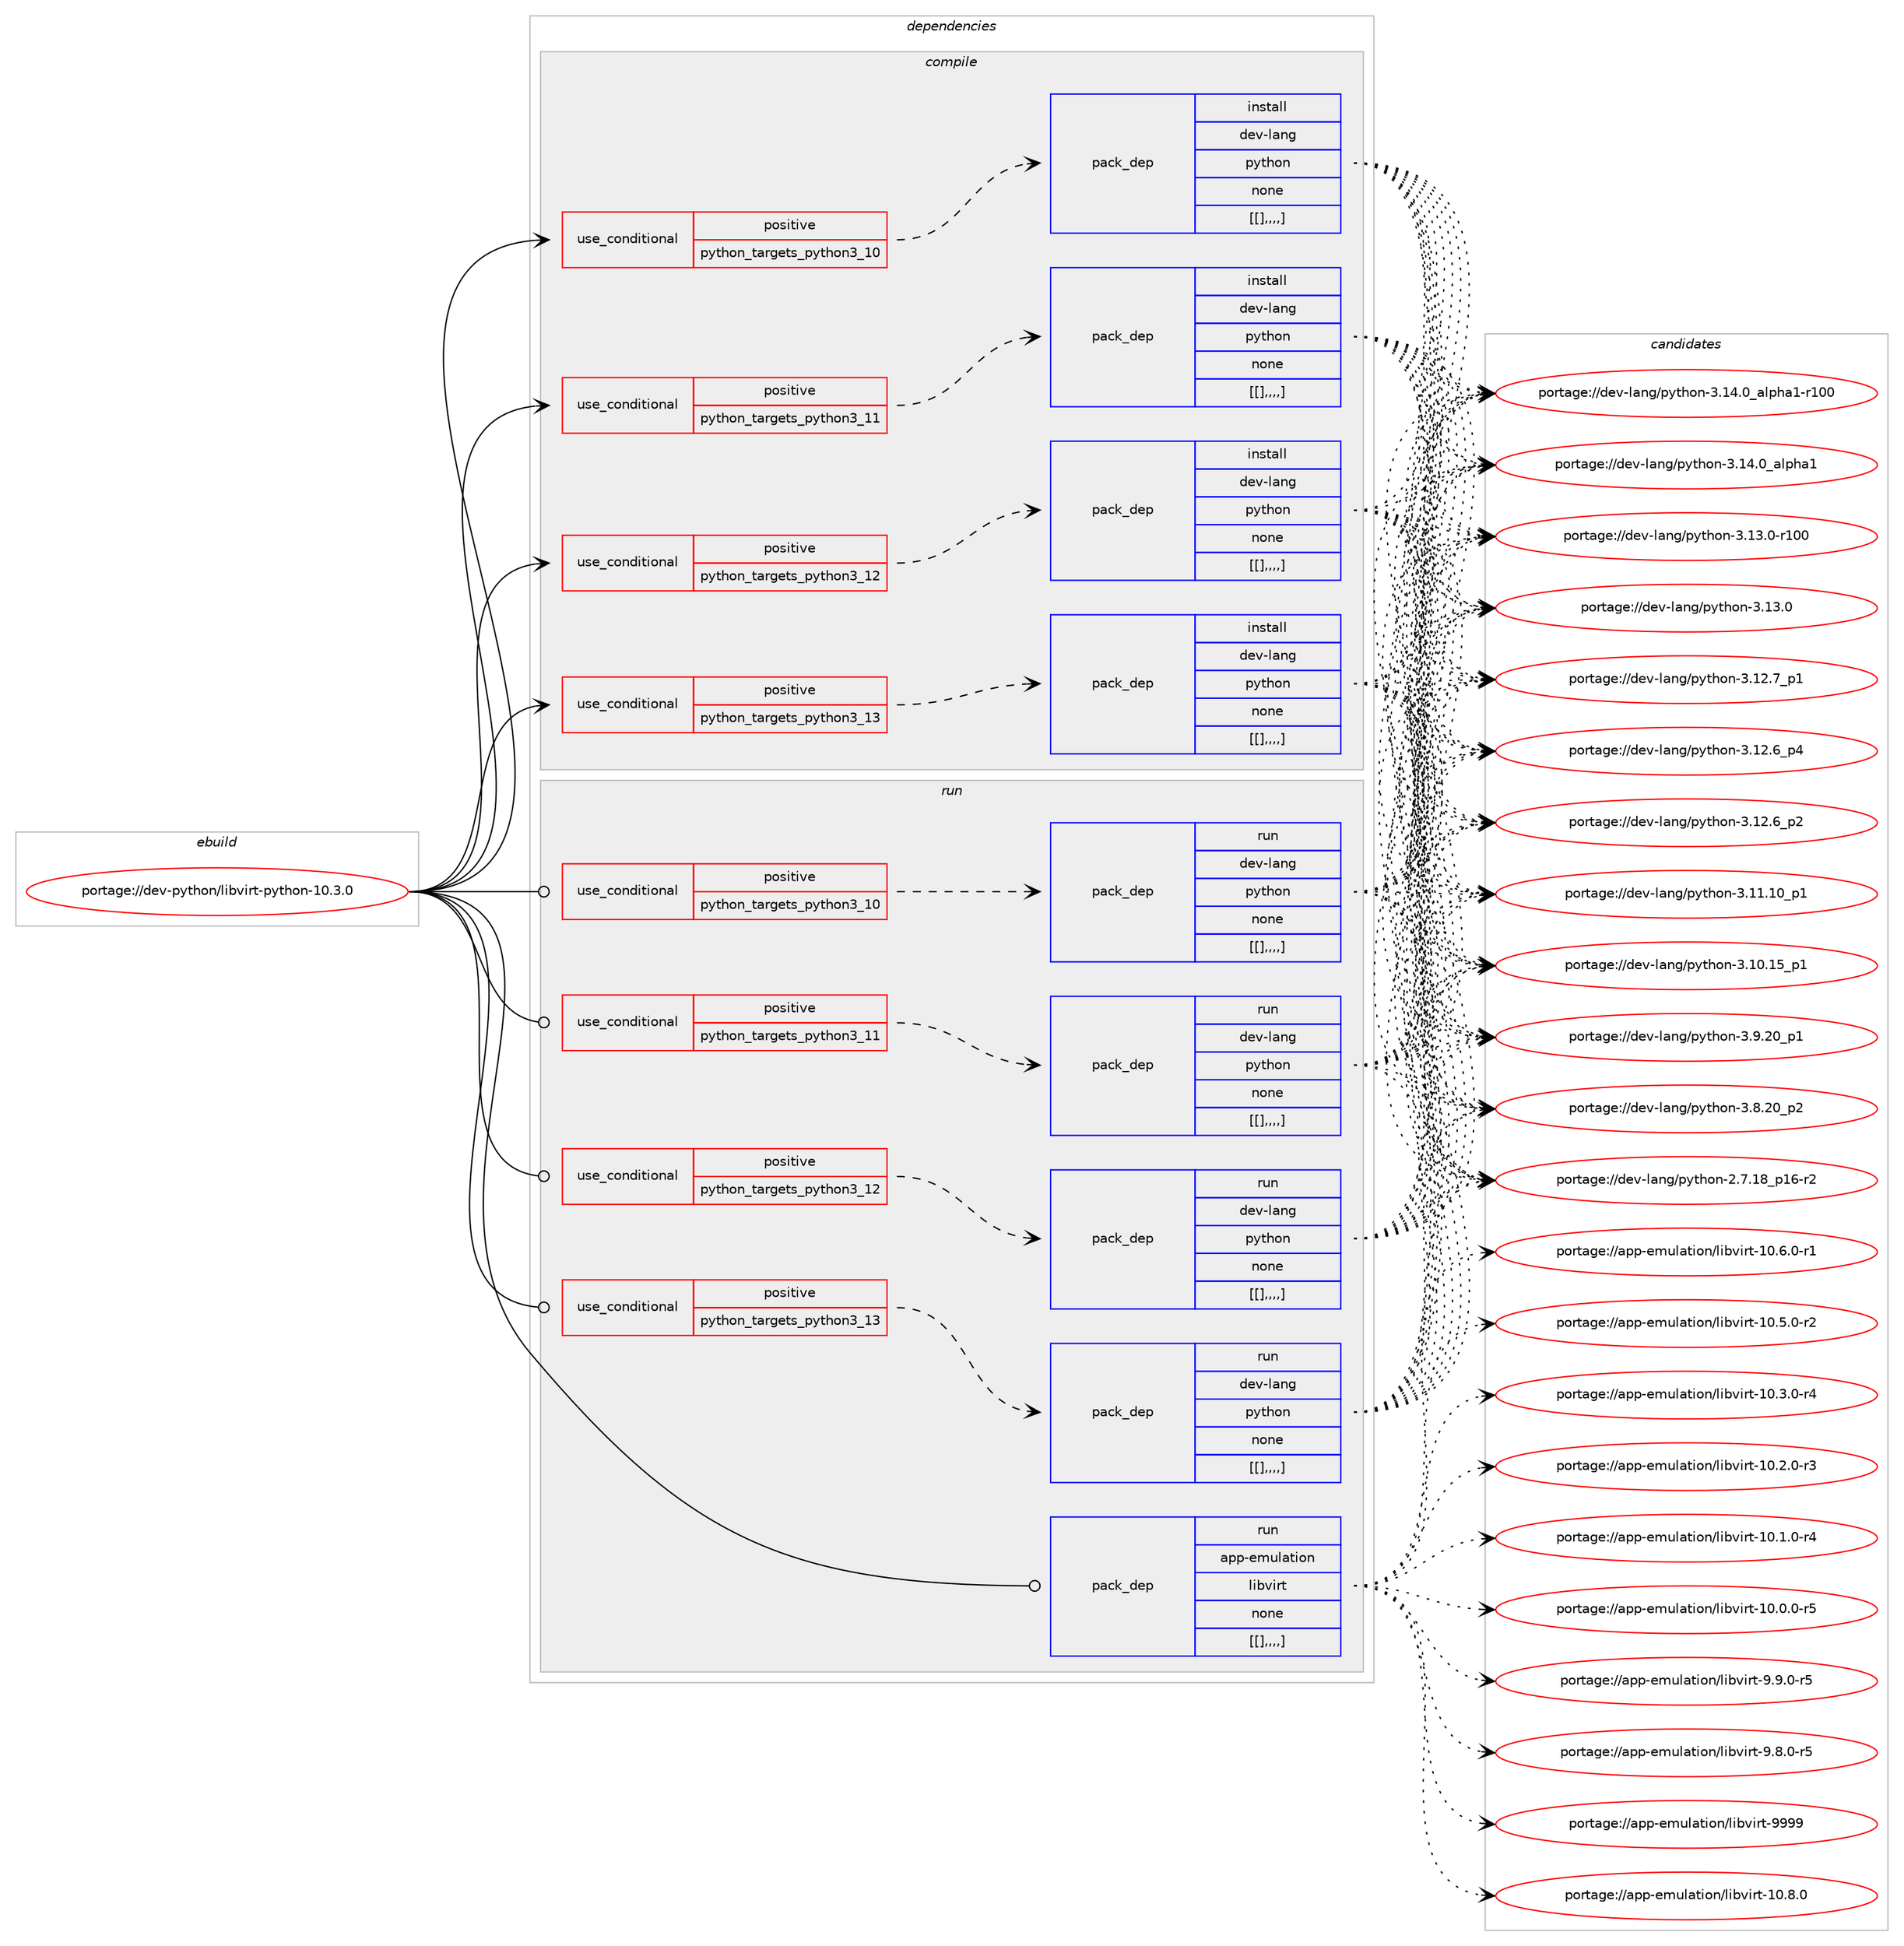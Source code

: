digraph prolog {

# *************
# Graph options
# *************

newrank=true;
concentrate=true;
compound=true;
graph [rankdir=LR,fontname=Helvetica,fontsize=10,ranksep=1.5];#, ranksep=2.5, nodesep=0.2];
edge  [arrowhead=vee];
node  [fontname=Helvetica,fontsize=10];

# **********
# The ebuild
# **********

subgraph cluster_leftcol {
color=gray;
label=<<i>ebuild</i>>;
id [label="portage://dev-python/libvirt-python-10.3.0", color=red, width=4, href="../dev-python/libvirt-python-10.3.0.svg"];
}

# ****************
# The dependencies
# ****************

subgraph cluster_midcol {
color=gray;
label=<<i>dependencies</i>>;
subgraph cluster_compile {
fillcolor="#eeeeee";
style=filled;
label=<<i>compile</i>>;
subgraph cond36573 {
dependency155737 [label=<<TABLE BORDER="0" CELLBORDER="1" CELLSPACING="0" CELLPADDING="4"><TR><TD ROWSPAN="3" CELLPADDING="10">use_conditional</TD></TR><TR><TD>positive</TD></TR><TR><TD>python_targets_python3_10</TD></TR></TABLE>>, shape=none, color=red];
subgraph pack117908 {
dependency155826 [label=<<TABLE BORDER="0" CELLBORDER="1" CELLSPACING="0" CELLPADDING="4" WIDTH="220"><TR><TD ROWSPAN="6" CELLPADDING="30">pack_dep</TD></TR><TR><TD WIDTH="110">install</TD></TR><TR><TD>dev-lang</TD></TR><TR><TD>python</TD></TR><TR><TD>none</TD></TR><TR><TD>[[],,,,]</TD></TR></TABLE>>, shape=none, color=blue];
}
dependency155737:e -> dependency155826:w [weight=20,style="dashed",arrowhead="vee"];
}
id:e -> dependency155737:w [weight=20,style="solid",arrowhead="vee"];
subgraph cond36614 {
dependency155886 [label=<<TABLE BORDER="0" CELLBORDER="1" CELLSPACING="0" CELLPADDING="4"><TR><TD ROWSPAN="3" CELLPADDING="10">use_conditional</TD></TR><TR><TD>positive</TD></TR><TR><TD>python_targets_python3_11</TD></TR></TABLE>>, shape=none, color=red];
subgraph pack117944 {
dependency155889 [label=<<TABLE BORDER="0" CELLBORDER="1" CELLSPACING="0" CELLPADDING="4" WIDTH="220"><TR><TD ROWSPAN="6" CELLPADDING="30">pack_dep</TD></TR><TR><TD WIDTH="110">install</TD></TR><TR><TD>dev-lang</TD></TR><TR><TD>python</TD></TR><TR><TD>none</TD></TR><TR><TD>[[],,,,]</TD></TR></TABLE>>, shape=none, color=blue];
}
dependency155886:e -> dependency155889:w [weight=20,style="dashed",arrowhead="vee"];
}
id:e -> dependency155886:w [weight=20,style="solid",arrowhead="vee"];
subgraph cond36638 {
dependency155916 [label=<<TABLE BORDER="0" CELLBORDER="1" CELLSPACING="0" CELLPADDING="4"><TR><TD ROWSPAN="3" CELLPADDING="10">use_conditional</TD></TR><TR><TD>positive</TD></TR><TR><TD>python_targets_python3_12</TD></TR></TABLE>>, shape=none, color=red];
subgraph pack117955 {
dependency155919 [label=<<TABLE BORDER="0" CELLBORDER="1" CELLSPACING="0" CELLPADDING="4" WIDTH="220"><TR><TD ROWSPAN="6" CELLPADDING="30">pack_dep</TD></TR><TR><TD WIDTH="110">install</TD></TR><TR><TD>dev-lang</TD></TR><TR><TD>python</TD></TR><TR><TD>none</TD></TR><TR><TD>[[],,,,]</TD></TR></TABLE>>, shape=none, color=blue];
}
dependency155916:e -> dependency155919:w [weight=20,style="dashed",arrowhead="vee"];
}
id:e -> dependency155916:w [weight=20,style="solid",arrowhead="vee"];
subgraph cond36657 {
dependency155958 [label=<<TABLE BORDER="0" CELLBORDER="1" CELLSPACING="0" CELLPADDING="4"><TR><TD ROWSPAN="3" CELLPADDING="10">use_conditional</TD></TR><TR><TD>positive</TD></TR><TR><TD>python_targets_python3_13</TD></TR></TABLE>>, shape=none, color=red];
subgraph pack117982 {
dependency155959 [label=<<TABLE BORDER="0" CELLBORDER="1" CELLSPACING="0" CELLPADDING="4" WIDTH="220"><TR><TD ROWSPAN="6" CELLPADDING="30">pack_dep</TD></TR><TR><TD WIDTH="110">install</TD></TR><TR><TD>dev-lang</TD></TR><TR><TD>python</TD></TR><TR><TD>none</TD></TR><TR><TD>[[],,,,]</TD></TR></TABLE>>, shape=none, color=blue];
}
dependency155958:e -> dependency155959:w [weight=20,style="dashed",arrowhead="vee"];
}
id:e -> dependency155958:w [weight=20,style="solid",arrowhead="vee"];
}
subgraph cluster_compileandrun {
fillcolor="#eeeeee";
style=filled;
label=<<i>compile and run</i>>;
}
subgraph cluster_run {
fillcolor="#eeeeee";
style=filled;
label=<<i>run</i>>;
subgraph cond36667 {
dependency155980 [label=<<TABLE BORDER="0" CELLBORDER="1" CELLSPACING="0" CELLPADDING="4"><TR><TD ROWSPAN="3" CELLPADDING="10">use_conditional</TD></TR><TR><TD>positive</TD></TR><TR><TD>python_targets_python3_10</TD></TR></TABLE>>, shape=none, color=red];
subgraph pack117997 {
dependency156021 [label=<<TABLE BORDER="0" CELLBORDER="1" CELLSPACING="0" CELLPADDING="4" WIDTH="220"><TR><TD ROWSPAN="6" CELLPADDING="30">pack_dep</TD></TR><TR><TD WIDTH="110">run</TD></TR><TR><TD>dev-lang</TD></TR><TR><TD>python</TD></TR><TR><TD>none</TD></TR><TR><TD>[[],,,,]</TD></TR></TABLE>>, shape=none, color=blue];
}
dependency155980:e -> dependency156021:w [weight=20,style="dashed",arrowhead="vee"];
}
id:e -> dependency155980:w [weight=20,style="solid",arrowhead="odot"];
subgraph cond36702 {
dependency156073 [label=<<TABLE BORDER="0" CELLBORDER="1" CELLSPACING="0" CELLPADDING="4"><TR><TD ROWSPAN="3" CELLPADDING="10">use_conditional</TD></TR><TR><TD>positive</TD></TR><TR><TD>python_targets_python3_11</TD></TR></TABLE>>, shape=none, color=red];
subgraph pack118086 {
dependency156158 [label=<<TABLE BORDER="0" CELLBORDER="1" CELLSPACING="0" CELLPADDING="4" WIDTH="220"><TR><TD ROWSPAN="6" CELLPADDING="30">pack_dep</TD></TR><TR><TD WIDTH="110">run</TD></TR><TR><TD>dev-lang</TD></TR><TR><TD>python</TD></TR><TR><TD>none</TD></TR><TR><TD>[[],,,,]</TD></TR></TABLE>>, shape=none, color=blue];
}
dependency156073:e -> dependency156158:w [weight=20,style="dashed",arrowhead="vee"];
}
id:e -> dependency156073:w [weight=20,style="solid",arrowhead="odot"];
subgraph cond36773 {
dependency156232 [label=<<TABLE BORDER="0" CELLBORDER="1" CELLSPACING="0" CELLPADDING="4"><TR><TD ROWSPAN="3" CELLPADDING="10">use_conditional</TD></TR><TR><TD>positive</TD></TR><TR><TD>python_targets_python3_12</TD></TR></TABLE>>, shape=none, color=red];
subgraph pack118132 {
dependency156290 [label=<<TABLE BORDER="0" CELLBORDER="1" CELLSPACING="0" CELLPADDING="4" WIDTH="220"><TR><TD ROWSPAN="6" CELLPADDING="30">pack_dep</TD></TR><TR><TD WIDTH="110">run</TD></TR><TR><TD>dev-lang</TD></TR><TR><TD>python</TD></TR><TR><TD>none</TD></TR><TR><TD>[[],,,,]</TD></TR></TABLE>>, shape=none, color=blue];
}
dependency156232:e -> dependency156290:w [weight=20,style="dashed",arrowhead="vee"];
}
id:e -> dependency156232:w [weight=20,style="solid",arrowhead="odot"];
subgraph cond36809 {
dependency156314 [label=<<TABLE BORDER="0" CELLBORDER="1" CELLSPACING="0" CELLPADDING="4"><TR><TD ROWSPAN="3" CELLPADDING="10">use_conditional</TD></TR><TR><TD>positive</TD></TR><TR><TD>python_targets_python3_13</TD></TR></TABLE>>, shape=none, color=red];
subgraph pack118183 {
dependency156315 [label=<<TABLE BORDER="0" CELLBORDER="1" CELLSPACING="0" CELLPADDING="4" WIDTH="220"><TR><TD ROWSPAN="6" CELLPADDING="30">pack_dep</TD></TR><TR><TD WIDTH="110">run</TD></TR><TR><TD>dev-lang</TD></TR><TR><TD>python</TD></TR><TR><TD>none</TD></TR><TR><TD>[[],,,,]</TD></TR></TABLE>>, shape=none, color=blue];
}
dependency156314:e -> dependency156315:w [weight=20,style="dashed",arrowhead="vee"];
}
id:e -> dependency156314:w [weight=20,style="solid",arrowhead="odot"];
subgraph pack118188 {
dependency156320 [label=<<TABLE BORDER="0" CELLBORDER="1" CELLSPACING="0" CELLPADDING="4" WIDTH="220"><TR><TD ROWSPAN="6" CELLPADDING="30">pack_dep</TD></TR><TR><TD WIDTH="110">run</TD></TR><TR><TD>app-emulation</TD></TR><TR><TD>libvirt</TD></TR><TR><TD>none</TD></TR><TR><TD>[[],,,,]</TD></TR></TABLE>>, shape=none, color=blue];
}
id:e -> dependency156320:w [weight=20,style="solid",arrowhead="odot"];
}
}

# **************
# The candidates
# **************

subgraph cluster_choices {
rank=same;
color=gray;
label=<<i>candidates</i>>;

subgraph choice118009 {
color=black;
nodesep=1;
choice100101118451089711010347112121116104111110455146495246489597108112104974945114494848 [label="portage://dev-lang/python-3.14.0_alpha1-r100", color=red, width=4,href="../dev-lang/python-3.14.0_alpha1-r100.svg"];
choice1001011184510897110103471121211161041111104551464952464895971081121049749 [label="portage://dev-lang/python-3.14.0_alpha1", color=red, width=4,href="../dev-lang/python-3.14.0_alpha1.svg"];
choice1001011184510897110103471121211161041111104551464951464845114494848 [label="portage://dev-lang/python-3.13.0-r100", color=red, width=4,href="../dev-lang/python-3.13.0-r100.svg"];
choice10010111845108971101034711212111610411111045514649514648 [label="portage://dev-lang/python-3.13.0", color=red, width=4,href="../dev-lang/python-3.13.0.svg"];
choice100101118451089711010347112121116104111110455146495046559511249 [label="portage://dev-lang/python-3.12.7_p1", color=red, width=4,href="../dev-lang/python-3.12.7_p1.svg"];
choice100101118451089711010347112121116104111110455146495046549511252 [label="portage://dev-lang/python-3.12.6_p4", color=red, width=4,href="../dev-lang/python-3.12.6_p4.svg"];
choice100101118451089711010347112121116104111110455146495046549511250 [label="portage://dev-lang/python-3.12.6_p2", color=red, width=4,href="../dev-lang/python-3.12.6_p2.svg"];
choice10010111845108971101034711212111610411111045514649494649489511249 [label="portage://dev-lang/python-3.11.10_p1", color=red, width=4,href="../dev-lang/python-3.11.10_p1.svg"];
choice10010111845108971101034711212111610411111045514649484649539511249 [label="portage://dev-lang/python-3.10.15_p1", color=red, width=4,href="../dev-lang/python-3.10.15_p1.svg"];
choice100101118451089711010347112121116104111110455146574650489511249 [label="portage://dev-lang/python-3.9.20_p1", color=red, width=4,href="../dev-lang/python-3.9.20_p1.svg"];
choice100101118451089711010347112121116104111110455146564650489511250 [label="portage://dev-lang/python-3.8.20_p2", color=red, width=4,href="../dev-lang/python-3.8.20_p2.svg"];
choice100101118451089711010347112121116104111110455046554649569511249544511450 [label="portage://dev-lang/python-2.7.18_p16-r2", color=red, width=4,href="../dev-lang/python-2.7.18_p16-r2.svg"];
dependency155826:e -> choice100101118451089711010347112121116104111110455146495246489597108112104974945114494848:w [style=dotted,weight="100"];
dependency155826:e -> choice1001011184510897110103471121211161041111104551464952464895971081121049749:w [style=dotted,weight="100"];
dependency155826:e -> choice1001011184510897110103471121211161041111104551464951464845114494848:w [style=dotted,weight="100"];
dependency155826:e -> choice10010111845108971101034711212111610411111045514649514648:w [style=dotted,weight="100"];
dependency155826:e -> choice100101118451089711010347112121116104111110455146495046559511249:w [style=dotted,weight="100"];
dependency155826:e -> choice100101118451089711010347112121116104111110455146495046549511252:w [style=dotted,weight="100"];
dependency155826:e -> choice100101118451089711010347112121116104111110455146495046549511250:w [style=dotted,weight="100"];
dependency155826:e -> choice10010111845108971101034711212111610411111045514649494649489511249:w [style=dotted,weight="100"];
dependency155826:e -> choice10010111845108971101034711212111610411111045514649484649539511249:w [style=dotted,weight="100"];
dependency155826:e -> choice100101118451089711010347112121116104111110455146574650489511249:w [style=dotted,weight="100"];
dependency155826:e -> choice100101118451089711010347112121116104111110455146564650489511250:w [style=dotted,weight="100"];
dependency155826:e -> choice100101118451089711010347112121116104111110455046554649569511249544511450:w [style=dotted,weight="100"];
}
subgraph choice118034 {
color=black;
nodesep=1;
choice100101118451089711010347112121116104111110455146495246489597108112104974945114494848 [label="portage://dev-lang/python-3.14.0_alpha1-r100", color=red, width=4,href="../dev-lang/python-3.14.0_alpha1-r100.svg"];
choice1001011184510897110103471121211161041111104551464952464895971081121049749 [label="portage://dev-lang/python-3.14.0_alpha1", color=red, width=4,href="../dev-lang/python-3.14.0_alpha1.svg"];
choice1001011184510897110103471121211161041111104551464951464845114494848 [label="portage://dev-lang/python-3.13.0-r100", color=red, width=4,href="../dev-lang/python-3.13.0-r100.svg"];
choice10010111845108971101034711212111610411111045514649514648 [label="portage://dev-lang/python-3.13.0", color=red, width=4,href="../dev-lang/python-3.13.0.svg"];
choice100101118451089711010347112121116104111110455146495046559511249 [label="portage://dev-lang/python-3.12.7_p1", color=red, width=4,href="../dev-lang/python-3.12.7_p1.svg"];
choice100101118451089711010347112121116104111110455146495046549511252 [label="portage://dev-lang/python-3.12.6_p4", color=red, width=4,href="../dev-lang/python-3.12.6_p4.svg"];
choice100101118451089711010347112121116104111110455146495046549511250 [label="portage://dev-lang/python-3.12.6_p2", color=red, width=4,href="../dev-lang/python-3.12.6_p2.svg"];
choice10010111845108971101034711212111610411111045514649494649489511249 [label="portage://dev-lang/python-3.11.10_p1", color=red, width=4,href="../dev-lang/python-3.11.10_p1.svg"];
choice10010111845108971101034711212111610411111045514649484649539511249 [label="portage://dev-lang/python-3.10.15_p1", color=red, width=4,href="../dev-lang/python-3.10.15_p1.svg"];
choice100101118451089711010347112121116104111110455146574650489511249 [label="portage://dev-lang/python-3.9.20_p1", color=red, width=4,href="../dev-lang/python-3.9.20_p1.svg"];
choice100101118451089711010347112121116104111110455146564650489511250 [label="portage://dev-lang/python-3.8.20_p2", color=red, width=4,href="../dev-lang/python-3.8.20_p2.svg"];
choice100101118451089711010347112121116104111110455046554649569511249544511450 [label="portage://dev-lang/python-2.7.18_p16-r2", color=red, width=4,href="../dev-lang/python-2.7.18_p16-r2.svg"];
dependency155889:e -> choice100101118451089711010347112121116104111110455146495246489597108112104974945114494848:w [style=dotted,weight="100"];
dependency155889:e -> choice1001011184510897110103471121211161041111104551464952464895971081121049749:w [style=dotted,weight="100"];
dependency155889:e -> choice1001011184510897110103471121211161041111104551464951464845114494848:w [style=dotted,weight="100"];
dependency155889:e -> choice10010111845108971101034711212111610411111045514649514648:w [style=dotted,weight="100"];
dependency155889:e -> choice100101118451089711010347112121116104111110455146495046559511249:w [style=dotted,weight="100"];
dependency155889:e -> choice100101118451089711010347112121116104111110455146495046549511252:w [style=dotted,weight="100"];
dependency155889:e -> choice100101118451089711010347112121116104111110455146495046549511250:w [style=dotted,weight="100"];
dependency155889:e -> choice10010111845108971101034711212111610411111045514649494649489511249:w [style=dotted,weight="100"];
dependency155889:e -> choice10010111845108971101034711212111610411111045514649484649539511249:w [style=dotted,weight="100"];
dependency155889:e -> choice100101118451089711010347112121116104111110455146574650489511249:w [style=dotted,weight="100"];
dependency155889:e -> choice100101118451089711010347112121116104111110455146564650489511250:w [style=dotted,weight="100"];
dependency155889:e -> choice100101118451089711010347112121116104111110455046554649569511249544511450:w [style=dotted,weight="100"];
}
subgraph choice118057 {
color=black;
nodesep=1;
choice100101118451089711010347112121116104111110455146495246489597108112104974945114494848 [label="portage://dev-lang/python-3.14.0_alpha1-r100", color=red, width=4,href="../dev-lang/python-3.14.0_alpha1-r100.svg"];
choice1001011184510897110103471121211161041111104551464952464895971081121049749 [label="portage://dev-lang/python-3.14.0_alpha1", color=red, width=4,href="../dev-lang/python-3.14.0_alpha1.svg"];
choice1001011184510897110103471121211161041111104551464951464845114494848 [label="portage://dev-lang/python-3.13.0-r100", color=red, width=4,href="../dev-lang/python-3.13.0-r100.svg"];
choice10010111845108971101034711212111610411111045514649514648 [label="portage://dev-lang/python-3.13.0", color=red, width=4,href="../dev-lang/python-3.13.0.svg"];
choice100101118451089711010347112121116104111110455146495046559511249 [label="portage://dev-lang/python-3.12.7_p1", color=red, width=4,href="../dev-lang/python-3.12.7_p1.svg"];
choice100101118451089711010347112121116104111110455146495046549511252 [label="portage://dev-lang/python-3.12.6_p4", color=red, width=4,href="../dev-lang/python-3.12.6_p4.svg"];
choice100101118451089711010347112121116104111110455146495046549511250 [label="portage://dev-lang/python-3.12.6_p2", color=red, width=4,href="../dev-lang/python-3.12.6_p2.svg"];
choice10010111845108971101034711212111610411111045514649494649489511249 [label="portage://dev-lang/python-3.11.10_p1", color=red, width=4,href="../dev-lang/python-3.11.10_p1.svg"];
choice10010111845108971101034711212111610411111045514649484649539511249 [label="portage://dev-lang/python-3.10.15_p1", color=red, width=4,href="../dev-lang/python-3.10.15_p1.svg"];
choice100101118451089711010347112121116104111110455146574650489511249 [label="portage://dev-lang/python-3.9.20_p1", color=red, width=4,href="../dev-lang/python-3.9.20_p1.svg"];
choice100101118451089711010347112121116104111110455146564650489511250 [label="portage://dev-lang/python-3.8.20_p2", color=red, width=4,href="../dev-lang/python-3.8.20_p2.svg"];
choice100101118451089711010347112121116104111110455046554649569511249544511450 [label="portage://dev-lang/python-2.7.18_p16-r2", color=red, width=4,href="../dev-lang/python-2.7.18_p16-r2.svg"];
dependency155919:e -> choice100101118451089711010347112121116104111110455146495246489597108112104974945114494848:w [style=dotted,weight="100"];
dependency155919:e -> choice1001011184510897110103471121211161041111104551464952464895971081121049749:w [style=dotted,weight="100"];
dependency155919:e -> choice1001011184510897110103471121211161041111104551464951464845114494848:w [style=dotted,weight="100"];
dependency155919:e -> choice10010111845108971101034711212111610411111045514649514648:w [style=dotted,weight="100"];
dependency155919:e -> choice100101118451089711010347112121116104111110455146495046559511249:w [style=dotted,weight="100"];
dependency155919:e -> choice100101118451089711010347112121116104111110455146495046549511252:w [style=dotted,weight="100"];
dependency155919:e -> choice100101118451089711010347112121116104111110455146495046549511250:w [style=dotted,weight="100"];
dependency155919:e -> choice10010111845108971101034711212111610411111045514649494649489511249:w [style=dotted,weight="100"];
dependency155919:e -> choice10010111845108971101034711212111610411111045514649484649539511249:w [style=dotted,weight="100"];
dependency155919:e -> choice100101118451089711010347112121116104111110455146574650489511249:w [style=dotted,weight="100"];
dependency155919:e -> choice100101118451089711010347112121116104111110455146564650489511250:w [style=dotted,weight="100"];
dependency155919:e -> choice100101118451089711010347112121116104111110455046554649569511249544511450:w [style=dotted,weight="100"];
}
subgraph choice118104 {
color=black;
nodesep=1;
choice100101118451089711010347112121116104111110455146495246489597108112104974945114494848 [label="portage://dev-lang/python-3.14.0_alpha1-r100", color=red, width=4,href="../dev-lang/python-3.14.0_alpha1-r100.svg"];
choice1001011184510897110103471121211161041111104551464952464895971081121049749 [label="portage://dev-lang/python-3.14.0_alpha1", color=red, width=4,href="../dev-lang/python-3.14.0_alpha1.svg"];
choice1001011184510897110103471121211161041111104551464951464845114494848 [label="portage://dev-lang/python-3.13.0-r100", color=red, width=4,href="../dev-lang/python-3.13.0-r100.svg"];
choice10010111845108971101034711212111610411111045514649514648 [label="portage://dev-lang/python-3.13.0", color=red, width=4,href="../dev-lang/python-3.13.0.svg"];
choice100101118451089711010347112121116104111110455146495046559511249 [label="portage://dev-lang/python-3.12.7_p1", color=red, width=4,href="../dev-lang/python-3.12.7_p1.svg"];
choice100101118451089711010347112121116104111110455146495046549511252 [label="portage://dev-lang/python-3.12.6_p4", color=red, width=4,href="../dev-lang/python-3.12.6_p4.svg"];
choice100101118451089711010347112121116104111110455146495046549511250 [label="portage://dev-lang/python-3.12.6_p2", color=red, width=4,href="../dev-lang/python-3.12.6_p2.svg"];
choice10010111845108971101034711212111610411111045514649494649489511249 [label="portage://dev-lang/python-3.11.10_p1", color=red, width=4,href="../dev-lang/python-3.11.10_p1.svg"];
choice10010111845108971101034711212111610411111045514649484649539511249 [label="portage://dev-lang/python-3.10.15_p1", color=red, width=4,href="../dev-lang/python-3.10.15_p1.svg"];
choice100101118451089711010347112121116104111110455146574650489511249 [label="portage://dev-lang/python-3.9.20_p1", color=red, width=4,href="../dev-lang/python-3.9.20_p1.svg"];
choice100101118451089711010347112121116104111110455146564650489511250 [label="portage://dev-lang/python-3.8.20_p2", color=red, width=4,href="../dev-lang/python-3.8.20_p2.svg"];
choice100101118451089711010347112121116104111110455046554649569511249544511450 [label="portage://dev-lang/python-2.7.18_p16-r2", color=red, width=4,href="../dev-lang/python-2.7.18_p16-r2.svg"];
dependency155959:e -> choice100101118451089711010347112121116104111110455146495246489597108112104974945114494848:w [style=dotted,weight="100"];
dependency155959:e -> choice1001011184510897110103471121211161041111104551464952464895971081121049749:w [style=dotted,weight="100"];
dependency155959:e -> choice1001011184510897110103471121211161041111104551464951464845114494848:w [style=dotted,weight="100"];
dependency155959:e -> choice10010111845108971101034711212111610411111045514649514648:w [style=dotted,weight="100"];
dependency155959:e -> choice100101118451089711010347112121116104111110455146495046559511249:w [style=dotted,weight="100"];
dependency155959:e -> choice100101118451089711010347112121116104111110455146495046549511252:w [style=dotted,weight="100"];
dependency155959:e -> choice100101118451089711010347112121116104111110455146495046549511250:w [style=dotted,weight="100"];
dependency155959:e -> choice10010111845108971101034711212111610411111045514649494649489511249:w [style=dotted,weight="100"];
dependency155959:e -> choice10010111845108971101034711212111610411111045514649484649539511249:w [style=dotted,weight="100"];
dependency155959:e -> choice100101118451089711010347112121116104111110455146574650489511249:w [style=dotted,weight="100"];
dependency155959:e -> choice100101118451089711010347112121116104111110455146564650489511250:w [style=dotted,weight="100"];
dependency155959:e -> choice100101118451089711010347112121116104111110455046554649569511249544511450:w [style=dotted,weight="100"];
}
subgraph choice118142 {
color=black;
nodesep=1;
choice100101118451089711010347112121116104111110455146495246489597108112104974945114494848 [label="portage://dev-lang/python-3.14.0_alpha1-r100", color=red, width=4,href="../dev-lang/python-3.14.0_alpha1-r100.svg"];
choice1001011184510897110103471121211161041111104551464952464895971081121049749 [label="portage://dev-lang/python-3.14.0_alpha1", color=red, width=4,href="../dev-lang/python-3.14.0_alpha1.svg"];
choice1001011184510897110103471121211161041111104551464951464845114494848 [label="portage://dev-lang/python-3.13.0-r100", color=red, width=4,href="../dev-lang/python-3.13.0-r100.svg"];
choice10010111845108971101034711212111610411111045514649514648 [label="portage://dev-lang/python-3.13.0", color=red, width=4,href="../dev-lang/python-3.13.0.svg"];
choice100101118451089711010347112121116104111110455146495046559511249 [label="portage://dev-lang/python-3.12.7_p1", color=red, width=4,href="../dev-lang/python-3.12.7_p1.svg"];
choice100101118451089711010347112121116104111110455146495046549511252 [label="portage://dev-lang/python-3.12.6_p4", color=red, width=4,href="../dev-lang/python-3.12.6_p4.svg"];
choice100101118451089711010347112121116104111110455146495046549511250 [label="portage://dev-lang/python-3.12.6_p2", color=red, width=4,href="../dev-lang/python-3.12.6_p2.svg"];
choice10010111845108971101034711212111610411111045514649494649489511249 [label="portage://dev-lang/python-3.11.10_p1", color=red, width=4,href="../dev-lang/python-3.11.10_p1.svg"];
choice10010111845108971101034711212111610411111045514649484649539511249 [label="portage://dev-lang/python-3.10.15_p1", color=red, width=4,href="../dev-lang/python-3.10.15_p1.svg"];
choice100101118451089711010347112121116104111110455146574650489511249 [label="portage://dev-lang/python-3.9.20_p1", color=red, width=4,href="../dev-lang/python-3.9.20_p1.svg"];
choice100101118451089711010347112121116104111110455146564650489511250 [label="portage://dev-lang/python-3.8.20_p2", color=red, width=4,href="../dev-lang/python-3.8.20_p2.svg"];
choice100101118451089711010347112121116104111110455046554649569511249544511450 [label="portage://dev-lang/python-2.7.18_p16-r2", color=red, width=4,href="../dev-lang/python-2.7.18_p16-r2.svg"];
dependency156021:e -> choice100101118451089711010347112121116104111110455146495246489597108112104974945114494848:w [style=dotted,weight="100"];
dependency156021:e -> choice1001011184510897110103471121211161041111104551464952464895971081121049749:w [style=dotted,weight="100"];
dependency156021:e -> choice1001011184510897110103471121211161041111104551464951464845114494848:w [style=dotted,weight="100"];
dependency156021:e -> choice10010111845108971101034711212111610411111045514649514648:w [style=dotted,weight="100"];
dependency156021:e -> choice100101118451089711010347112121116104111110455146495046559511249:w [style=dotted,weight="100"];
dependency156021:e -> choice100101118451089711010347112121116104111110455146495046549511252:w [style=dotted,weight="100"];
dependency156021:e -> choice100101118451089711010347112121116104111110455146495046549511250:w [style=dotted,weight="100"];
dependency156021:e -> choice10010111845108971101034711212111610411111045514649494649489511249:w [style=dotted,weight="100"];
dependency156021:e -> choice10010111845108971101034711212111610411111045514649484649539511249:w [style=dotted,weight="100"];
dependency156021:e -> choice100101118451089711010347112121116104111110455146574650489511249:w [style=dotted,weight="100"];
dependency156021:e -> choice100101118451089711010347112121116104111110455146564650489511250:w [style=dotted,weight="100"];
dependency156021:e -> choice100101118451089711010347112121116104111110455046554649569511249544511450:w [style=dotted,weight="100"];
}
subgraph choice118149 {
color=black;
nodesep=1;
choice100101118451089711010347112121116104111110455146495246489597108112104974945114494848 [label="portage://dev-lang/python-3.14.0_alpha1-r100", color=red, width=4,href="../dev-lang/python-3.14.0_alpha1-r100.svg"];
choice1001011184510897110103471121211161041111104551464952464895971081121049749 [label="portage://dev-lang/python-3.14.0_alpha1", color=red, width=4,href="../dev-lang/python-3.14.0_alpha1.svg"];
choice1001011184510897110103471121211161041111104551464951464845114494848 [label="portage://dev-lang/python-3.13.0-r100", color=red, width=4,href="../dev-lang/python-3.13.0-r100.svg"];
choice10010111845108971101034711212111610411111045514649514648 [label="portage://dev-lang/python-3.13.0", color=red, width=4,href="../dev-lang/python-3.13.0.svg"];
choice100101118451089711010347112121116104111110455146495046559511249 [label="portage://dev-lang/python-3.12.7_p1", color=red, width=4,href="../dev-lang/python-3.12.7_p1.svg"];
choice100101118451089711010347112121116104111110455146495046549511252 [label="portage://dev-lang/python-3.12.6_p4", color=red, width=4,href="../dev-lang/python-3.12.6_p4.svg"];
choice100101118451089711010347112121116104111110455146495046549511250 [label="portage://dev-lang/python-3.12.6_p2", color=red, width=4,href="../dev-lang/python-3.12.6_p2.svg"];
choice10010111845108971101034711212111610411111045514649494649489511249 [label="portage://dev-lang/python-3.11.10_p1", color=red, width=4,href="../dev-lang/python-3.11.10_p1.svg"];
choice10010111845108971101034711212111610411111045514649484649539511249 [label="portage://dev-lang/python-3.10.15_p1", color=red, width=4,href="../dev-lang/python-3.10.15_p1.svg"];
choice100101118451089711010347112121116104111110455146574650489511249 [label="portage://dev-lang/python-3.9.20_p1", color=red, width=4,href="../dev-lang/python-3.9.20_p1.svg"];
choice100101118451089711010347112121116104111110455146564650489511250 [label="portage://dev-lang/python-3.8.20_p2", color=red, width=4,href="../dev-lang/python-3.8.20_p2.svg"];
choice100101118451089711010347112121116104111110455046554649569511249544511450 [label="portage://dev-lang/python-2.7.18_p16-r2", color=red, width=4,href="../dev-lang/python-2.7.18_p16-r2.svg"];
dependency156158:e -> choice100101118451089711010347112121116104111110455146495246489597108112104974945114494848:w [style=dotted,weight="100"];
dependency156158:e -> choice1001011184510897110103471121211161041111104551464952464895971081121049749:w [style=dotted,weight="100"];
dependency156158:e -> choice1001011184510897110103471121211161041111104551464951464845114494848:w [style=dotted,weight="100"];
dependency156158:e -> choice10010111845108971101034711212111610411111045514649514648:w [style=dotted,weight="100"];
dependency156158:e -> choice100101118451089711010347112121116104111110455146495046559511249:w [style=dotted,weight="100"];
dependency156158:e -> choice100101118451089711010347112121116104111110455146495046549511252:w [style=dotted,weight="100"];
dependency156158:e -> choice100101118451089711010347112121116104111110455146495046549511250:w [style=dotted,weight="100"];
dependency156158:e -> choice10010111845108971101034711212111610411111045514649494649489511249:w [style=dotted,weight="100"];
dependency156158:e -> choice10010111845108971101034711212111610411111045514649484649539511249:w [style=dotted,weight="100"];
dependency156158:e -> choice100101118451089711010347112121116104111110455146574650489511249:w [style=dotted,weight="100"];
dependency156158:e -> choice100101118451089711010347112121116104111110455146564650489511250:w [style=dotted,weight="100"];
dependency156158:e -> choice100101118451089711010347112121116104111110455046554649569511249544511450:w [style=dotted,weight="100"];
}
subgraph choice118169 {
color=black;
nodesep=1;
choice100101118451089711010347112121116104111110455146495246489597108112104974945114494848 [label="portage://dev-lang/python-3.14.0_alpha1-r100", color=red, width=4,href="../dev-lang/python-3.14.0_alpha1-r100.svg"];
choice1001011184510897110103471121211161041111104551464952464895971081121049749 [label="portage://dev-lang/python-3.14.0_alpha1", color=red, width=4,href="../dev-lang/python-3.14.0_alpha1.svg"];
choice1001011184510897110103471121211161041111104551464951464845114494848 [label="portage://dev-lang/python-3.13.0-r100", color=red, width=4,href="../dev-lang/python-3.13.0-r100.svg"];
choice10010111845108971101034711212111610411111045514649514648 [label="portage://dev-lang/python-3.13.0", color=red, width=4,href="../dev-lang/python-3.13.0.svg"];
choice100101118451089711010347112121116104111110455146495046559511249 [label="portage://dev-lang/python-3.12.7_p1", color=red, width=4,href="../dev-lang/python-3.12.7_p1.svg"];
choice100101118451089711010347112121116104111110455146495046549511252 [label="portage://dev-lang/python-3.12.6_p4", color=red, width=4,href="../dev-lang/python-3.12.6_p4.svg"];
choice100101118451089711010347112121116104111110455146495046549511250 [label="portage://dev-lang/python-3.12.6_p2", color=red, width=4,href="../dev-lang/python-3.12.6_p2.svg"];
choice10010111845108971101034711212111610411111045514649494649489511249 [label="portage://dev-lang/python-3.11.10_p1", color=red, width=4,href="../dev-lang/python-3.11.10_p1.svg"];
choice10010111845108971101034711212111610411111045514649484649539511249 [label="portage://dev-lang/python-3.10.15_p1", color=red, width=4,href="../dev-lang/python-3.10.15_p1.svg"];
choice100101118451089711010347112121116104111110455146574650489511249 [label="portage://dev-lang/python-3.9.20_p1", color=red, width=4,href="../dev-lang/python-3.9.20_p1.svg"];
choice100101118451089711010347112121116104111110455146564650489511250 [label="portage://dev-lang/python-3.8.20_p2", color=red, width=4,href="../dev-lang/python-3.8.20_p2.svg"];
choice100101118451089711010347112121116104111110455046554649569511249544511450 [label="portage://dev-lang/python-2.7.18_p16-r2", color=red, width=4,href="../dev-lang/python-2.7.18_p16-r2.svg"];
dependency156290:e -> choice100101118451089711010347112121116104111110455146495246489597108112104974945114494848:w [style=dotted,weight="100"];
dependency156290:e -> choice1001011184510897110103471121211161041111104551464952464895971081121049749:w [style=dotted,weight="100"];
dependency156290:e -> choice1001011184510897110103471121211161041111104551464951464845114494848:w [style=dotted,weight="100"];
dependency156290:e -> choice10010111845108971101034711212111610411111045514649514648:w [style=dotted,weight="100"];
dependency156290:e -> choice100101118451089711010347112121116104111110455146495046559511249:w [style=dotted,weight="100"];
dependency156290:e -> choice100101118451089711010347112121116104111110455146495046549511252:w [style=dotted,weight="100"];
dependency156290:e -> choice100101118451089711010347112121116104111110455146495046549511250:w [style=dotted,weight="100"];
dependency156290:e -> choice10010111845108971101034711212111610411111045514649494649489511249:w [style=dotted,weight="100"];
dependency156290:e -> choice10010111845108971101034711212111610411111045514649484649539511249:w [style=dotted,weight="100"];
dependency156290:e -> choice100101118451089711010347112121116104111110455146574650489511249:w [style=dotted,weight="100"];
dependency156290:e -> choice100101118451089711010347112121116104111110455146564650489511250:w [style=dotted,weight="100"];
dependency156290:e -> choice100101118451089711010347112121116104111110455046554649569511249544511450:w [style=dotted,weight="100"];
}
subgraph choice118196 {
color=black;
nodesep=1;
choice100101118451089711010347112121116104111110455146495246489597108112104974945114494848 [label="portage://dev-lang/python-3.14.0_alpha1-r100", color=red, width=4,href="../dev-lang/python-3.14.0_alpha1-r100.svg"];
choice1001011184510897110103471121211161041111104551464952464895971081121049749 [label="portage://dev-lang/python-3.14.0_alpha1", color=red, width=4,href="../dev-lang/python-3.14.0_alpha1.svg"];
choice1001011184510897110103471121211161041111104551464951464845114494848 [label="portage://dev-lang/python-3.13.0-r100", color=red, width=4,href="../dev-lang/python-3.13.0-r100.svg"];
choice10010111845108971101034711212111610411111045514649514648 [label="portage://dev-lang/python-3.13.0", color=red, width=4,href="../dev-lang/python-3.13.0.svg"];
choice100101118451089711010347112121116104111110455146495046559511249 [label="portage://dev-lang/python-3.12.7_p1", color=red, width=4,href="../dev-lang/python-3.12.7_p1.svg"];
choice100101118451089711010347112121116104111110455146495046549511252 [label="portage://dev-lang/python-3.12.6_p4", color=red, width=4,href="../dev-lang/python-3.12.6_p4.svg"];
choice100101118451089711010347112121116104111110455146495046549511250 [label="portage://dev-lang/python-3.12.6_p2", color=red, width=4,href="../dev-lang/python-3.12.6_p2.svg"];
choice10010111845108971101034711212111610411111045514649494649489511249 [label="portage://dev-lang/python-3.11.10_p1", color=red, width=4,href="../dev-lang/python-3.11.10_p1.svg"];
choice10010111845108971101034711212111610411111045514649484649539511249 [label="portage://dev-lang/python-3.10.15_p1", color=red, width=4,href="../dev-lang/python-3.10.15_p1.svg"];
choice100101118451089711010347112121116104111110455146574650489511249 [label="portage://dev-lang/python-3.9.20_p1", color=red, width=4,href="../dev-lang/python-3.9.20_p1.svg"];
choice100101118451089711010347112121116104111110455146564650489511250 [label="portage://dev-lang/python-3.8.20_p2", color=red, width=4,href="../dev-lang/python-3.8.20_p2.svg"];
choice100101118451089711010347112121116104111110455046554649569511249544511450 [label="portage://dev-lang/python-2.7.18_p16-r2", color=red, width=4,href="../dev-lang/python-2.7.18_p16-r2.svg"];
dependency156315:e -> choice100101118451089711010347112121116104111110455146495246489597108112104974945114494848:w [style=dotted,weight="100"];
dependency156315:e -> choice1001011184510897110103471121211161041111104551464952464895971081121049749:w [style=dotted,weight="100"];
dependency156315:e -> choice1001011184510897110103471121211161041111104551464951464845114494848:w [style=dotted,weight="100"];
dependency156315:e -> choice10010111845108971101034711212111610411111045514649514648:w [style=dotted,weight="100"];
dependency156315:e -> choice100101118451089711010347112121116104111110455146495046559511249:w [style=dotted,weight="100"];
dependency156315:e -> choice100101118451089711010347112121116104111110455146495046549511252:w [style=dotted,weight="100"];
dependency156315:e -> choice100101118451089711010347112121116104111110455146495046549511250:w [style=dotted,weight="100"];
dependency156315:e -> choice10010111845108971101034711212111610411111045514649494649489511249:w [style=dotted,weight="100"];
dependency156315:e -> choice10010111845108971101034711212111610411111045514649484649539511249:w [style=dotted,weight="100"];
dependency156315:e -> choice100101118451089711010347112121116104111110455146574650489511249:w [style=dotted,weight="100"];
dependency156315:e -> choice100101118451089711010347112121116104111110455146564650489511250:w [style=dotted,weight="100"];
dependency156315:e -> choice100101118451089711010347112121116104111110455046554649569511249544511450:w [style=dotted,weight="100"];
}
subgraph choice118216 {
color=black;
nodesep=1;
choice97112112451011091171089711610511111047108105981181051141164557575757 [label="portage://app-emulation/libvirt-9999", color=red, width=4,href="../app-emulation/libvirt-9999.svg"];
choice971121124510110911710897116105111110471081059811810511411645494846564648 [label="portage://app-emulation/libvirt-10.8.0", color=red, width=4,href="../app-emulation/libvirt-10.8.0.svg"];
choice9711211245101109117108971161051111104710810598118105114116454948465446484511449 [label="portage://app-emulation/libvirt-10.6.0-r1", color=red, width=4,href="../app-emulation/libvirt-10.6.0-r1.svg"];
choice9711211245101109117108971161051111104710810598118105114116454948465346484511450 [label="portage://app-emulation/libvirt-10.5.0-r2", color=red, width=4,href="../app-emulation/libvirt-10.5.0-r2.svg"];
choice9711211245101109117108971161051111104710810598118105114116454948465146484511452 [label="portage://app-emulation/libvirt-10.3.0-r4", color=red, width=4,href="../app-emulation/libvirt-10.3.0-r4.svg"];
choice9711211245101109117108971161051111104710810598118105114116454948465046484511451 [label="portage://app-emulation/libvirt-10.2.0-r3", color=red, width=4,href="../app-emulation/libvirt-10.2.0-r3.svg"];
choice9711211245101109117108971161051111104710810598118105114116454948464946484511452 [label="portage://app-emulation/libvirt-10.1.0-r4", color=red, width=4,href="../app-emulation/libvirt-10.1.0-r4.svg"];
choice9711211245101109117108971161051111104710810598118105114116454948464846484511453 [label="portage://app-emulation/libvirt-10.0.0-r5", color=red, width=4,href="../app-emulation/libvirt-10.0.0-r5.svg"];
choice97112112451011091171089711610511111047108105981181051141164557465746484511453 [label="portage://app-emulation/libvirt-9.9.0-r5", color=red, width=4,href="../app-emulation/libvirt-9.9.0-r5.svg"];
choice97112112451011091171089711610511111047108105981181051141164557465646484511453 [label="portage://app-emulation/libvirt-9.8.0-r5", color=red, width=4,href="../app-emulation/libvirt-9.8.0-r5.svg"];
dependency156320:e -> choice97112112451011091171089711610511111047108105981181051141164557575757:w [style=dotted,weight="100"];
dependency156320:e -> choice971121124510110911710897116105111110471081059811810511411645494846564648:w [style=dotted,weight="100"];
dependency156320:e -> choice9711211245101109117108971161051111104710810598118105114116454948465446484511449:w [style=dotted,weight="100"];
dependency156320:e -> choice9711211245101109117108971161051111104710810598118105114116454948465346484511450:w [style=dotted,weight="100"];
dependency156320:e -> choice9711211245101109117108971161051111104710810598118105114116454948465146484511452:w [style=dotted,weight="100"];
dependency156320:e -> choice9711211245101109117108971161051111104710810598118105114116454948465046484511451:w [style=dotted,weight="100"];
dependency156320:e -> choice9711211245101109117108971161051111104710810598118105114116454948464946484511452:w [style=dotted,weight="100"];
dependency156320:e -> choice9711211245101109117108971161051111104710810598118105114116454948464846484511453:w [style=dotted,weight="100"];
dependency156320:e -> choice97112112451011091171089711610511111047108105981181051141164557465746484511453:w [style=dotted,weight="100"];
dependency156320:e -> choice97112112451011091171089711610511111047108105981181051141164557465646484511453:w [style=dotted,weight="100"];
}
}

}
